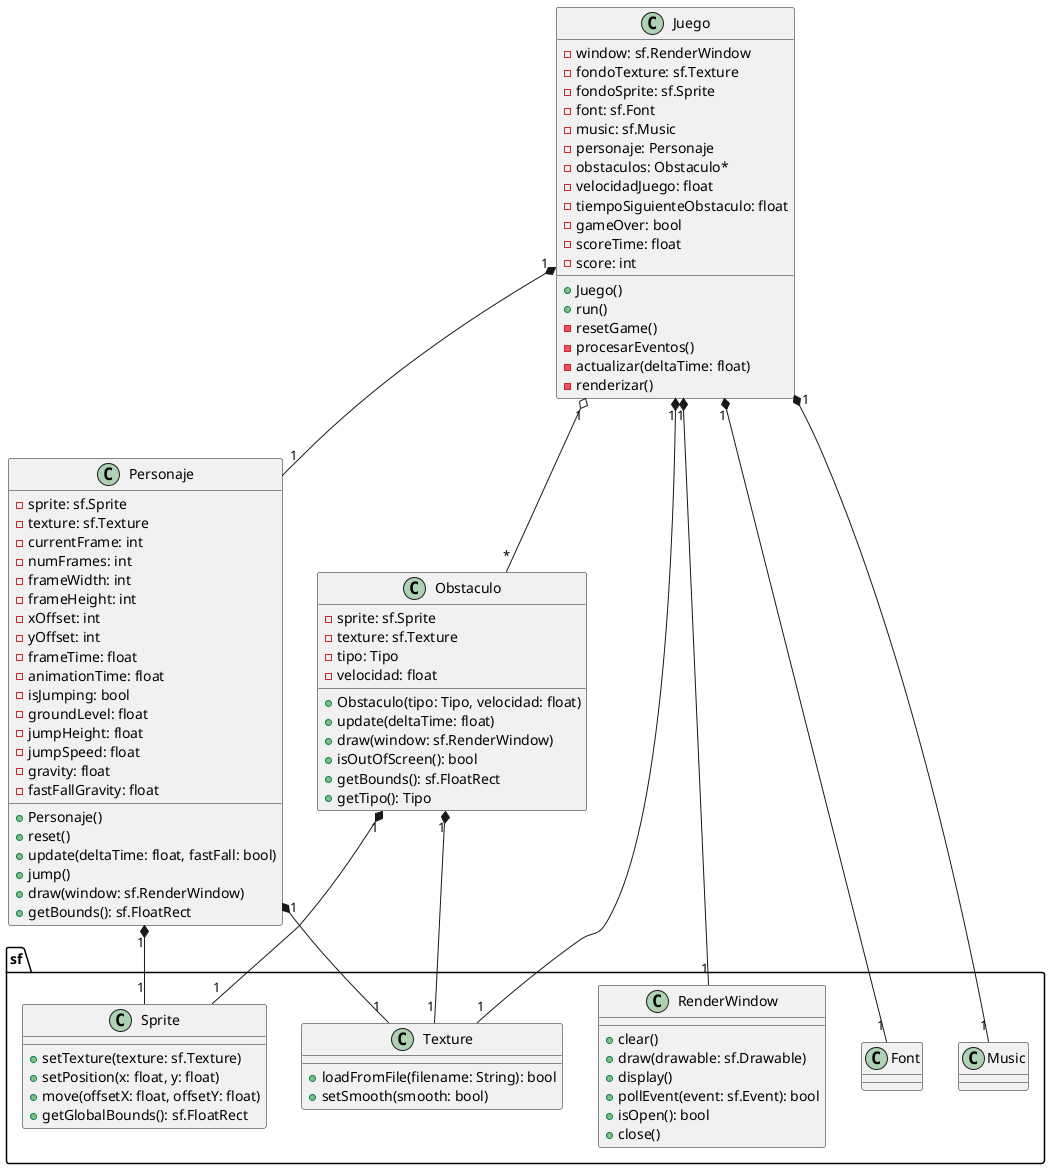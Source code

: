 @startuml diagrama

class Personaje {
  - sprite: sf.Sprite
  - texture: sf.Texture
  - currentFrame: int
  - numFrames: int
  - frameWidth: int
  - frameHeight: int
  - xOffset: int
  - yOffset: int
  - frameTime: float
  - animationTime: float
  - isJumping: bool
  - groundLevel: float
  - jumpHeight: float
  - jumpSpeed: float
  - gravity: float
  - fastFallGravity: float
  
  + Personaje()
  + reset()
  + update(deltaTime: float, fastFall: bool)
  + jump()
  + draw(window: sf.RenderWindow)
  + getBounds(): sf.FloatRect
}

class Obstaculo {
  - sprite: sf.Sprite
  - texture: sf.Texture
  - tipo: Tipo
  - velocidad: float
  
  + Obstaculo(tipo: Tipo, velocidad: float)
  + update(deltaTime: float)
  + draw(window: sf.RenderWindow)
  + isOutOfScreen(): bool
  + getBounds(): sf.FloatRect
  + getTipo(): Tipo
}

class Juego {
  - window: sf.RenderWindow
  - fondoTexture: sf.Texture
  - fondoSprite: sf.Sprite
  - font: sf.Font
  - music: sf.Music
  - personaje: Personaje
  - obstaculos: Obstaculo*
  - velocidadJuego: float
  - tiempoSiguienteObstaculo: float
  - gameOver: bool
  - scoreTime: float
  - score: int
  
  + Juego()
  + run()
  - resetGame()
  - procesarEventos()
  - actualizar(deltaTime: float)
  - renderizar()
}

class "sf.Sprite" {
  + setTexture(texture: sf.Texture)
  + setPosition(x: float, y: float)
  + move(offsetX: float, offsetY: float)
  + getGlobalBounds(): sf.FloatRect
}

class "sf.Texture" {
  + loadFromFile(filename: String): bool
  + setSmooth(smooth: bool)
}

class "sf.RenderWindow" {
  + clear()
  + draw(drawable: sf.Drawable)
  + display()
  + pollEvent(event: sf.Event): bool
  + isOpen(): bool
  + close()
}

Personaje "1" *-- "1" "sf.Sprite"
Personaje "1" *-- "1" "sf.Texture"
Obstaculo "1" *-- "1" "sf.Sprite"
Obstaculo "1" *-- "1" "sf.Texture"
Juego "1" *-- "1" Personaje
Juego "1" o-- "*" Obstaculo
Juego "1" *-- "1" "sf.RenderWindow"
Juego "1" *-- "1" "sf.Texture"
Juego "1" *-- "1" "sf.Font"
Juego "1" *-- "1" "sf.Music"

@enduml